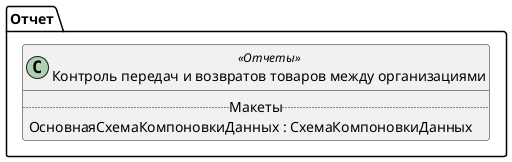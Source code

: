﻿@startuml КонтрольПередачТоваровМеждуОрганизациями
'!include templates.wsd
'..\include templates.wsd
class Отчет.КонтрольПередачТоваровМеждуОрганизациями as "Контроль передач и возвратов товаров между организациями" <<Отчеты>>
{
..Макеты..
ОсновнаяСхемаКомпоновкиДанных : СхемаКомпоновкиДанных
}
@enduml
